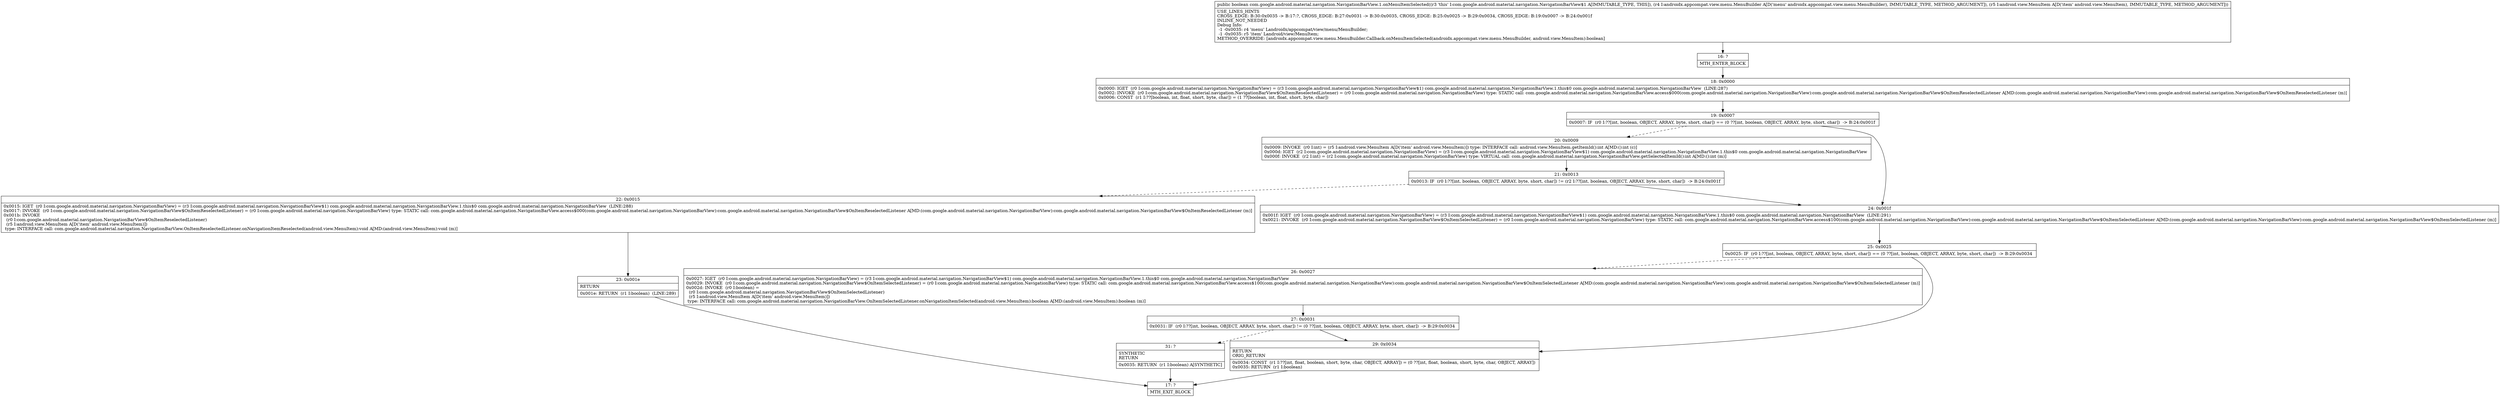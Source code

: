 digraph "CFG forcom.google.android.material.navigation.NavigationBarView.1.onMenuItemSelected(Landroidx\/appcompat\/view\/menu\/MenuBuilder;Landroid\/view\/MenuItem;)Z" {
Node_16 [shape=record,label="{16\:\ ?|MTH_ENTER_BLOCK\l}"];
Node_18 [shape=record,label="{18\:\ 0x0000|0x0000: IGET  (r0 I:com.google.android.material.navigation.NavigationBarView) = (r3 I:com.google.android.material.navigation.NavigationBarView$1) com.google.android.material.navigation.NavigationBarView.1.this$0 com.google.android.material.navigation.NavigationBarView  (LINE:287)\l0x0002: INVOKE  (r0 I:com.google.android.material.navigation.NavigationBarView$OnItemReselectedListener) = (r0 I:com.google.android.material.navigation.NavigationBarView) type: STATIC call: com.google.android.material.navigation.NavigationBarView.access$000(com.google.android.material.navigation.NavigationBarView):com.google.android.material.navigation.NavigationBarView$OnItemReselectedListener A[MD:(com.google.android.material.navigation.NavigationBarView):com.google.android.material.navigation.NavigationBarView$OnItemReselectedListener (m)]\l0x0006: CONST  (r1 I:??[boolean, int, float, short, byte, char]) = (1 ??[boolean, int, float, short, byte, char]) \l}"];
Node_19 [shape=record,label="{19\:\ 0x0007|0x0007: IF  (r0 I:??[int, boolean, OBJECT, ARRAY, byte, short, char]) == (0 ??[int, boolean, OBJECT, ARRAY, byte, short, char])  \-\> B:24:0x001f \l}"];
Node_20 [shape=record,label="{20\:\ 0x0009|0x0009: INVOKE  (r0 I:int) = (r5 I:android.view.MenuItem A[D('item' android.view.MenuItem)]) type: INTERFACE call: android.view.MenuItem.getItemId():int A[MD:():int (c)]\l0x000d: IGET  (r2 I:com.google.android.material.navigation.NavigationBarView) = (r3 I:com.google.android.material.navigation.NavigationBarView$1) com.google.android.material.navigation.NavigationBarView.1.this$0 com.google.android.material.navigation.NavigationBarView \l0x000f: INVOKE  (r2 I:int) = (r2 I:com.google.android.material.navigation.NavigationBarView) type: VIRTUAL call: com.google.android.material.navigation.NavigationBarView.getSelectedItemId():int A[MD:():int (m)]\l}"];
Node_21 [shape=record,label="{21\:\ 0x0013|0x0013: IF  (r0 I:??[int, boolean, OBJECT, ARRAY, byte, short, char]) != (r2 I:??[int, boolean, OBJECT, ARRAY, byte, short, char])  \-\> B:24:0x001f \l}"];
Node_22 [shape=record,label="{22\:\ 0x0015|0x0015: IGET  (r0 I:com.google.android.material.navigation.NavigationBarView) = (r3 I:com.google.android.material.navigation.NavigationBarView$1) com.google.android.material.navigation.NavigationBarView.1.this$0 com.google.android.material.navigation.NavigationBarView  (LINE:288)\l0x0017: INVOKE  (r0 I:com.google.android.material.navigation.NavigationBarView$OnItemReselectedListener) = (r0 I:com.google.android.material.navigation.NavigationBarView) type: STATIC call: com.google.android.material.navigation.NavigationBarView.access$000(com.google.android.material.navigation.NavigationBarView):com.google.android.material.navigation.NavigationBarView$OnItemReselectedListener A[MD:(com.google.android.material.navigation.NavigationBarView):com.google.android.material.navigation.NavigationBarView$OnItemReselectedListener (m)]\l0x001b: INVOKE  \l  (r0 I:com.google.android.material.navigation.NavigationBarView$OnItemReselectedListener)\l  (r5 I:android.view.MenuItem A[D('item' android.view.MenuItem)])\l type: INTERFACE call: com.google.android.material.navigation.NavigationBarView.OnItemReselectedListener.onNavigationItemReselected(android.view.MenuItem):void A[MD:(android.view.MenuItem):void (m)]\l}"];
Node_23 [shape=record,label="{23\:\ 0x001e|RETURN\l|0x001e: RETURN  (r1 I:boolean)  (LINE:289)\l}"];
Node_17 [shape=record,label="{17\:\ ?|MTH_EXIT_BLOCK\l}"];
Node_24 [shape=record,label="{24\:\ 0x001f|0x001f: IGET  (r0 I:com.google.android.material.navigation.NavigationBarView) = (r3 I:com.google.android.material.navigation.NavigationBarView$1) com.google.android.material.navigation.NavigationBarView.1.this$0 com.google.android.material.navigation.NavigationBarView  (LINE:291)\l0x0021: INVOKE  (r0 I:com.google.android.material.navigation.NavigationBarView$OnItemSelectedListener) = (r0 I:com.google.android.material.navigation.NavigationBarView) type: STATIC call: com.google.android.material.navigation.NavigationBarView.access$100(com.google.android.material.navigation.NavigationBarView):com.google.android.material.navigation.NavigationBarView$OnItemSelectedListener A[MD:(com.google.android.material.navigation.NavigationBarView):com.google.android.material.navigation.NavigationBarView$OnItemSelectedListener (m)]\l}"];
Node_25 [shape=record,label="{25\:\ 0x0025|0x0025: IF  (r0 I:??[int, boolean, OBJECT, ARRAY, byte, short, char]) == (0 ??[int, boolean, OBJECT, ARRAY, byte, short, char])  \-\> B:29:0x0034 \l}"];
Node_26 [shape=record,label="{26\:\ 0x0027|0x0027: IGET  (r0 I:com.google.android.material.navigation.NavigationBarView) = (r3 I:com.google.android.material.navigation.NavigationBarView$1) com.google.android.material.navigation.NavigationBarView.1.this$0 com.google.android.material.navigation.NavigationBarView \l0x0029: INVOKE  (r0 I:com.google.android.material.navigation.NavigationBarView$OnItemSelectedListener) = (r0 I:com.google.android.material.navigation.NavigationBarView) type: STATIC call: com.google.android.material.navigation.NavigationBarView.access$100(com.google.android.material.navigation.NavigationBarView):com.google.android.material.navigation.NavigationBarView$OnItemSelectedListener A[MD:(com.google.android.material.navigation.NavigationBarView):com.google.android.material.navigation.NavigationBarView$OnItemSelectedListener (m)]\l0x002d: INVOKE  (r0 I:boolean) = \l  (r0 I:com.google.android.material.navigation.NavigationBarView$OnItemSelectedListener)\l  (r5 I:android.view.MenuItem A[D('item' android.view.MenuItem)])\l type: INTERFACE call: com.google.android.material.navigation.NavigationBarView.OnItemSelectedListener.onNavigationItemSelected(android.view.MenuItem):boolean A[MD:(android.view.MenuItem):boolean (m)]\l}"];
Node_27 [shape=record,label="{27\:\ 0x0031|0x0031: IF  (r0 I:??[int, boolean, OBJECT, ARRAY, byte, short, char]) != (0 ??[int, boolean, OBJECT, ARRAY, byte, short, char])  \-\> B:29:0x0034 \l}"];
Node_31 [shape=record,label="{31\:\ ?|SYNTHETIC\lRETURN\l|0x0035: RETURN  (r1 I:boolean) A[SYNTHETIC]\l}"];
Node_29 [shape=record,label="{29\:\ 0x0034|RETURN\lORIG_RETURN\l|0x0034: CONST  (r1 I:??[int, float, boolean, short, byte, char, OBJECT, ARRAY]) = (0 ??[int, float, boolean, short, byte, char, OBJECT, ARRAY]) \l0x0035: RETURN  (r1 I:boolean) \l}"];
MethodNode[shape=record,label="{public boolean com.google.android.material.navigation.NavigationBarView.1.onMenuItemSelected((r3 'this' I:com.google.android.material.navigation.NavigationBarView$1 A[IMMUTABLE_TYPE, THIS]), (r4 I:androidx.appcompat.view.menu.MenuBuilder A[D('menu' androidx.appcompat.view.menu.MenuBuilder), IMMUTABLE_TYPE, METHOD_ARGUMENT]), (r5 I:android.view.MenuItem A[D('item' android.view.MenuItem), IMMUTABLE_TYPE, METHOD_ARGUMENT]))  | USE_LINES_HINTS\lCROSS_EDGE: B:30:0x0035 \-\> B:17:?, CROSS_EDGE: B:27:0x0031 \-\> B:30:0x0035, CROSS_EDGE: B:25:0x0025 \-\> B:29:0x0034, CROSS_EDGE: B:19:0x0007 \-\> B:24:0x001f\lINLINE_NOT_NEEDED\lDebug Info:\l  \-1 \-0x0035: r4 'menu' Landroidx\/appcompat\/view\/menu\/MenuBuilder;\l  \-1 \-0x0035: r5 'item' Landroid\/view\/MenuItem;\lMETHOD_OVERRIDE: [androidx.appcompat.view.menu.MenuBuilder.Callback.onMenuItemSelected(androidx.appcompat.view.menu.MenuBuilder, android.view.MenuItem):boolean]\l}"];
MethodNode -> Node_16;Node_16 -> Node_18;
Node_18 -> Node_19;
Node_19 -> Node_20[style=dashed];
Node_19 -> Node_24;
Node_20 -> Node_21;
Node_21 -> Node_22[style=dashed];
Node_21 -> Node_24;
Node_22 -> Node_23;
Node_23 -> Node_17;
Node_24 -> Node_25;
Node_25 -> Node_26[style=dashed];
Node_25 -> Node_29;
Node_26 -> Node_27;
Node_27 -> Node_29;
Node_27 -> Node_31[style=dashed];
Node_31 -> Node_17;
Node_29 -> Node_17;
}

